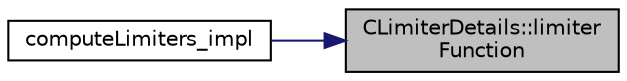 digraph "CLimiterDetails::limiterFunction"
{
 // LATEX_PDF_SIZE
  edge [fontname="Helvetica",fontsize="10",labelfontname="Helvetica",labelfontsize="10"];
  node [fontname="Helvetica",fontsize="10",shape=record];
  rankdir="RL";
  Node1 [label="CLimiterDetails::limiter\lFunction",height=0.2,width=0.4,color="black", fillcolor="grey75", style="filled", fontcolor="black",tooltip="Smooth (usually) function of the maximum/minimum (positive/negative) gradient projections onto the ed..."];
  Node1 -> Node2 [dir="back",color="midnightblue",fontsize="10",style="solid",fontname="Helvetica"];
  Node2 [label="computeLimiters_impl",height=0.2,width=0.4,color="black", fillcolor="white", style="filled",URL="$group__FvmAlgos.html#ga4639562695f9dc19f098e6d00fcacde1",tooltip="Generic limiter computation for methods based on one limiter value per point (as opposed to one per e..."];
}
